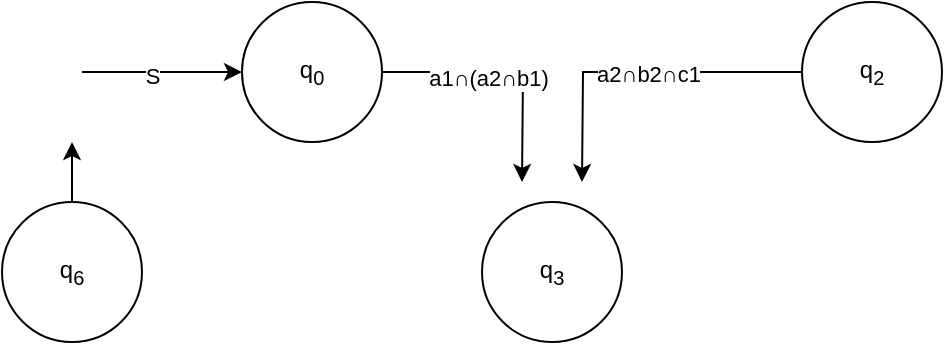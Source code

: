 <mxfile version="24.2.7" type="github">
  <diagram name="第 1 页" id="yigUMa5FMr82ng33Ixnq">
    <mxGraphModel dx="1002" dy="631" grid="1" gridSize="10" guides="1" tooltips="1" connect="1" arrows="1" fold="1" page="1" pageScale="1" pageWidth="827" pageHeight="1169" math="0" shadow="0">
      <root>
        <mxCell id="0" />
        <mxCell id="1" parent="0" />
        <mxCell id="i7xoNkSGH8t6gFRD0tp1-2" style="edgeStyle=orthogonalEdgeStyle;rounded=0;orthogonalLoop=1;jettySize=auto;html=1;" edge="1" parent="1" source="i7xoNkSGH8t6gFRD0tp1-1">
          <mxGeometry relative="1" as="geometry">
            <mxPoint x="320" y="150" as="targetPoint" />
          </mxGeometry>
        </mxCell>
        <mxCell id="i7xoNkSGH8t6gFRD0tp1-6" value="a1∩(a2∩b1)" style="edgeLabel;html=1;align=center;verticalAlign=middle;resizable=0;points=[];" vertex="1" connectable="0" parent="i7xoNkSGH8t6gFRD0tp1-2">
          <mxGeometry x="-0.171" y="-2" relative="1" as="geometry">
            <mxPoint x="1" y="1" as="offset" />
          </mxGeometry>
        </mxCell>
        <mxCell id="i7xoNkSGH8t6gFRD0tp1-1" value="q&lt;sub&gt;0&lt;/sub&gt;" style="ellipse;whiteSpace=wrap;html=1;aspect=fixed;" vertex="1" parent="1">
          <mxGeometry x="180" y="60" width="70" height="70" as="geometry" />
        </mxCell>
        <mxCell id="i7xoNkSGH8t6gFRD0tp1-10" value="" style="edgeStyle=none;orthogonalLoop=1;jettySize=auto;html=1;rounded=0;entryX=0;entryY=0.5;entryDx=0;entryDy=0;" edge="1" parent="1" target="i7xoNkSGH8t6gFRD0tp1-1">
          <mxGeometry width="100" relative="1" as="geometry">
            <mxPoint x="100" y="95" as="sourcePoint" />
            <mxPoint x="170" y="100" as="targetPoint" />
            <Array as="points" />
          </mxGeometry>
        </mxCell>
        <mxCell id="i7xoNkSGH8t6gFRD0tp1-11" value="S" style="edgeLabel;html=1;align=center;verticalAlign=middle;resizable=0;points=[];" vertex="1" connectable="0" parent="i7xoNkSGH8t6gFRD0tp1-10">
          <mxGeometry x="-0.13" y="-1" relative="1" as="geometry">
            <mxPoint y="1" as="offset" />
          </mxGeometry>
        </mxCell>
        <mxCell id="i7xoNkSGH8t6gFRD0tp1-14" style="edgeStyle=orthogonalEdgeStyle;rounded=0;orthogonalLoop=1;jettySize=auto;html=1;" edge="1" parent="1" source="i7xoNkSGH8t6gFRD0tp1-12">
          <mxGeometry relative="1" as="geometry">
            <mxPoint x="350" y="150" as="targetPoint" />
          </mxGeometry>
        </mxCell>
        <mxCell id="i7xoNkSGH8t6gFRD0tp1-15" value="a2∩b2∩c1" style="edgeLabel;html=1;align=center;verticalAlign=middle;resizable=0;points=[];" vertex="1" connectable="0" parent="i7xoNkSGH8t6gFRD0tp1-14">
          <mxGeometry x="-0.051" y="1" relative="1" as="geometry">
            <mxPoint x="1" as="offset" />
          </mxGeometry>
        </mxCell>
        <mxCell id="i7xoNkSGH8t6gFRD0tp1-12" value="q&lt;sub&gt;2&lt;/sub&gt;" style="ellipse;whiteSpace=wrap;html=1;" vertex="1" parent="1">
          <mxGeometry x="460" y="60" width="70" height="70" as="geometry" />
        </mxCell>
        <mxCell id="i7xoNkSGH8t6gFRD0tp1-13" value="q&lt;sub&gt;3&lt;/sub&gt;" style="ellipse;whiteSpace=wrap;html=1;" vertex="1" parent="1">
          <mxGeometry x="300" y="160" width="70" height="70" as="geometry" />
        </mxCell>
        <mxCell id="i7xoNkSGH8t6gFRD0tp1-18" style="rounded=0;orthogonalLoop=1;jettySize=auto;html=1;edgeStyle=elbowEdgeStyle;" edge="1" parent="1" source="i7xoNkSGH8t6gFRD0tp1-16">
          <mxGeometry relative="1" as="geometry">
            <mxPoint x="95" y="130" as="targetPoint" />
          </mxGeometry>
        </mxCell>
        <mxCell id="i7xoNkSGH8t6gFRD0tp1-16" value="q&lt;sub&gt;6&lt;/sub&gt;" style="ellipse;whiteSpace=wrap;html=1;" vertex="1" parent="1">
          <mxGeometry x="60" y="160" width="70" height="70" as="geometry" />
        </mxCell>
      </root>
    </mxGraphModel>
  </diagram>
</mxfile>
